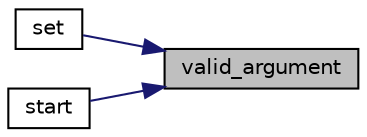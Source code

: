 digraph "valid_argument"
{
 // LATEX_PDF_SIZE
  edge [fontname="Helvetica",fontsize="10",labelfontname="Helvetica",labelfontsize="10"];
  node [fontname="Helvetica",fontsize="10",shape=record];
  rankdir="RL";
  Node1 [label="valid_argument",height=0.2,width=0.4,color="black", fillcolor="grey75", style="filled", fontcolor="black",tooltip=" "];
  Node1 -> Node2 [dir="back",color="midnightblue",fontsize="10",style="solid",fontname="Helvetica"];
  Node2 [label="set",height=0.2,width=0.4,color="black", fillcolor="white", style="filled",URL="$cli__cmd_8c.html#a1064294587d2b6178f3a042645f96f87",tooltip=" "];
  Node1 -> Node3 [dir="back",color="midnightblue",fontsize="10",style="solid",fontname="Helvetica"];
  Node3 [label="start",height=0.2,width=0.4,color="black", fillcolor="white", style="filled",URL="$cli__cmd_8c.html#ac7c3a7ed65f6223cb1f3413a16a17b8b",tooltip=" "];
}

